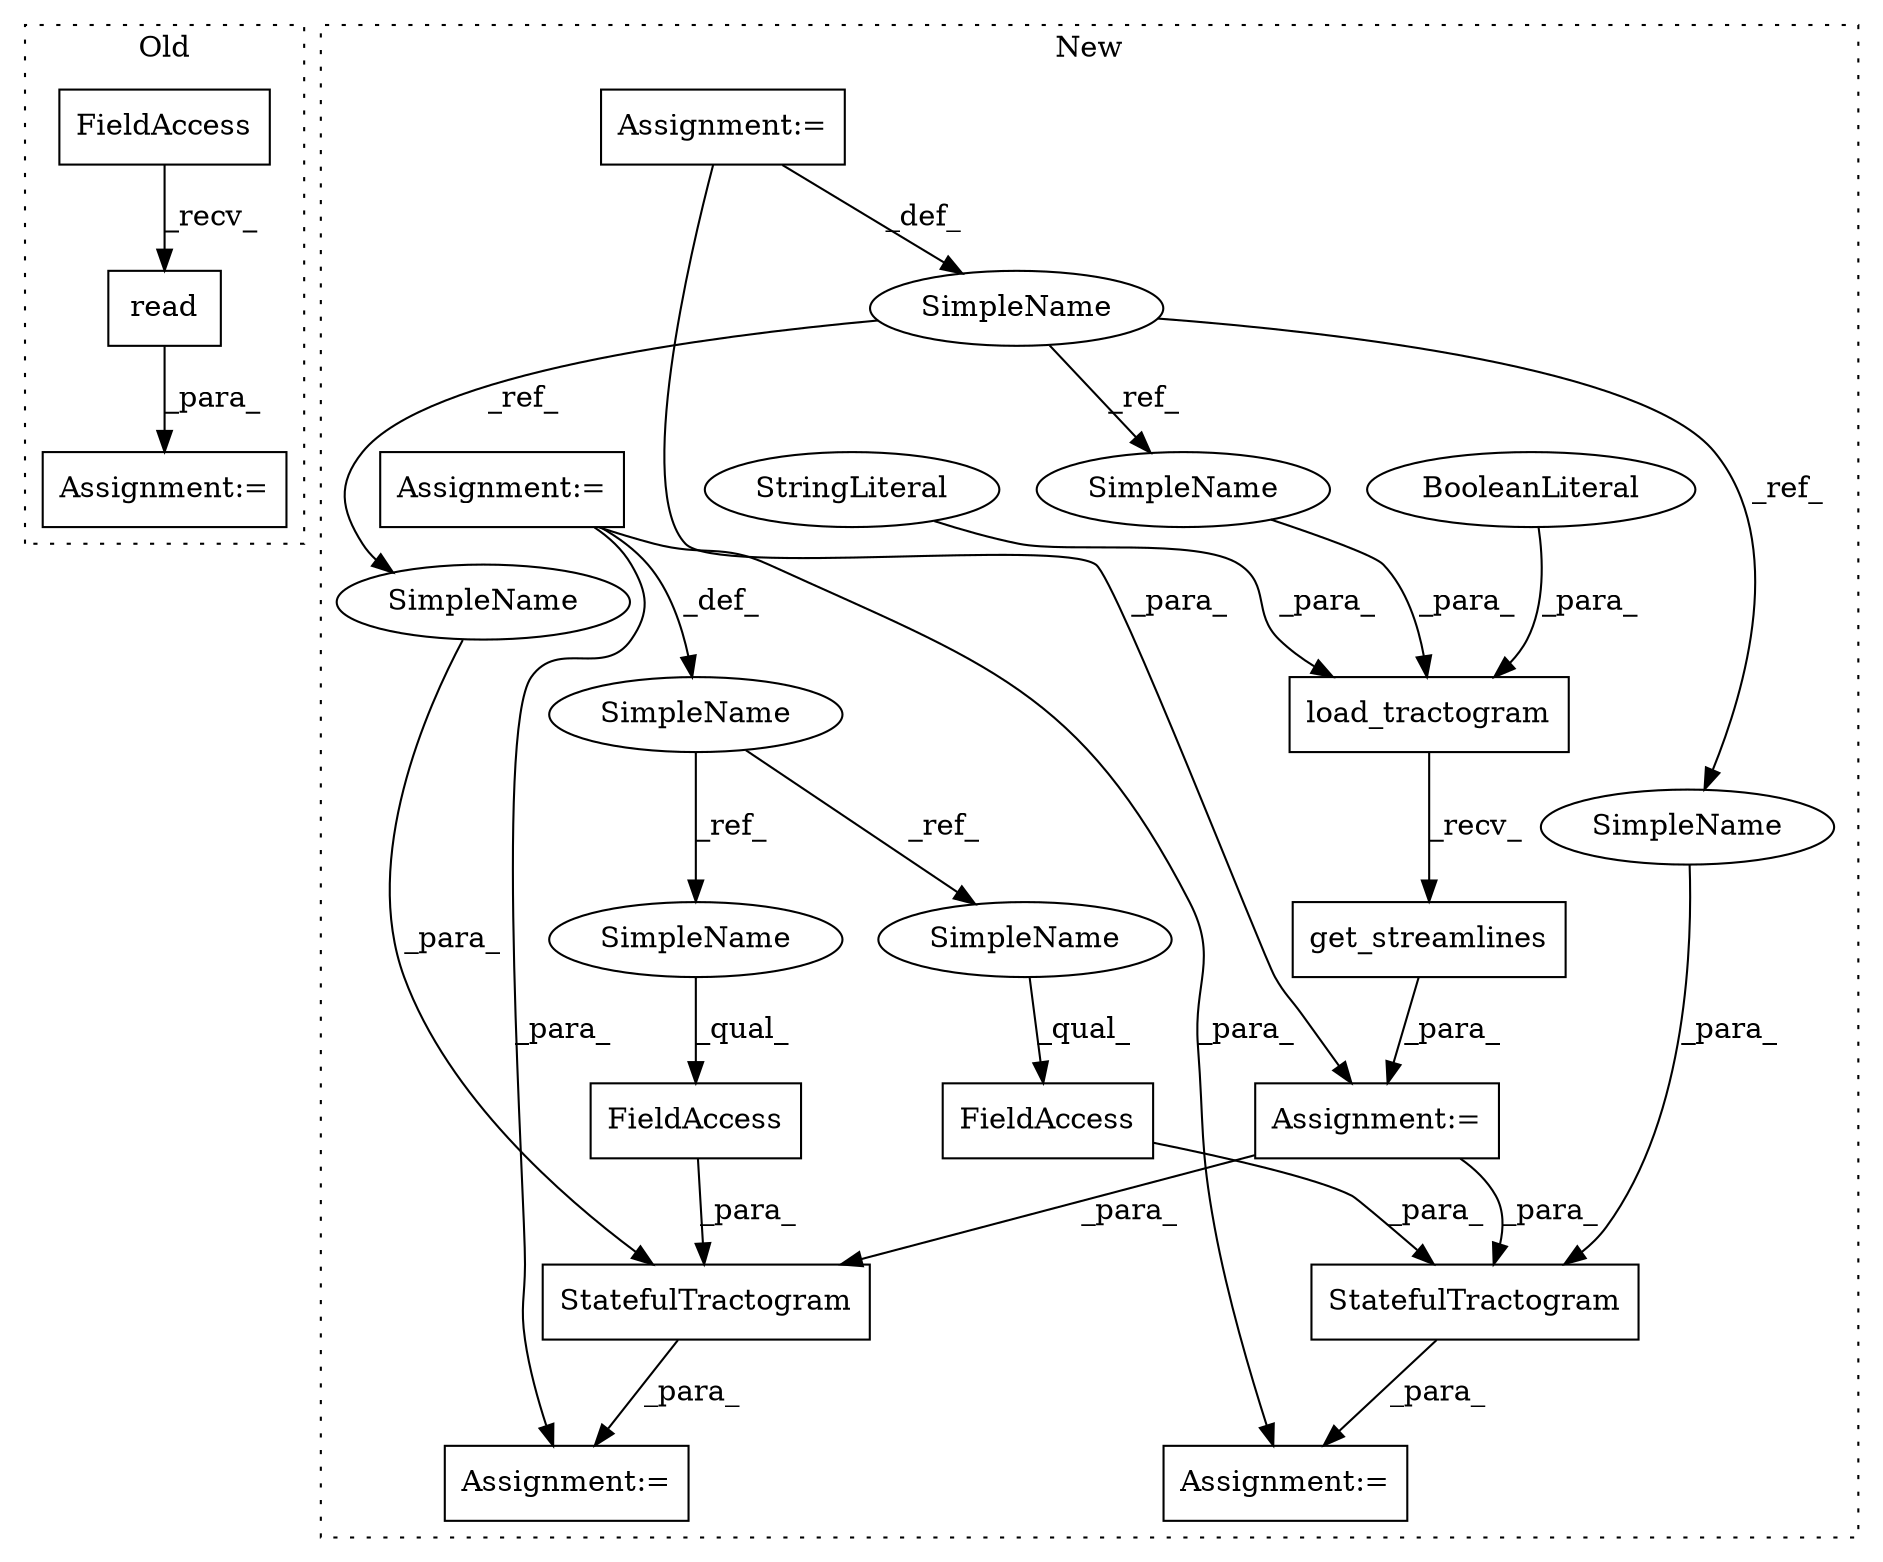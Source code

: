 digraph G {
subgraph cluster0 {
1 [label="read" a="32" s="1167,1192" l="5,1" shape="box"];
7 [label="FieldAccess" a="22" s="1150" l="16" shape="box"];
14 [label="Assignment:=" a="7" s="1148" l="2" shape="box"];
label = "Old";
style="dotted";
}
subgraph cluster1 {
2 [label="StatefulTractogram" a="32" s="1980,2022" l="19,1" shape="box"];
3 [label="get_streamlines" a="32" s="1488" l="17" shape="box"];
4 [label="SimpleName" a="42" s="1403" l="9" shape="ellipse"];
5 [label="StatefulTractogram" a="32" s="1614,1656" l="19,1" shape="box"];
6 [label="load_tractogram" a="32" s="1448,1486" l="16,1" shape="box"];
8 [label="FieldAccess" a="22" s="2011" l="11" shape="box"];
9 [label="SimpleName" a="42" s="1160" l="5" shape="ellipse"];
10 [label="FieldAccess" a="22" s="1645" l="11" shape="box"];
11 [label="BooleanLiteral" a="9" s="1481" l="5" shape="ellipse"];
12 [label="Assignment:=" a="7" s="1979" l="1" shape="box"];
13 [label="Assignment:=" a="7" s="1412" l="1" shape="box"];
15 [label="Assignment:=" a="7" s="1613" l="1" shape="box"];
16 [label="Assignment:=" a="7" s="1160" l="5" shape="box"];
17 [label="Assignment:=" a="7" s="1447" l="1" shape="box"];
18 [label="StringLiteral" a="45" s="1474" l="6" shape="ellipse"];
19 [label="SimpleName" a="42" s="1645" l="5" shape="ellipse"];
20 [label="SimpleName" a="42" s="2011" l="5" shape="ellipse"];
21 [label="SimpleName" a="42" s="1464" l="9" shape="ellipse"];
22 [label="SimpleName" a="42" s="1635" l="9" shape="ellipse"];
23 [label="SimpleName" a="42" s="2001" l="9" shape="ellipse"];
label = "New";
style="dotted";
}
1 -> 14 [label="_para_"];
2 -> 12 [label="_para_"];
3 -> 17 [label="_para_"];
4 -> 21 [label="_ref_"];
4 -> 22 [label="_ref_"];
4 -> 23 [label="_ref_"];
5 -> 15 [label="_para_"];
6 -> 3 [label="_recv_"];
7 -> 1 [label="_recv_"];
8 -> 2 [label="_para_"];
9 -> 19 [label="_ref_"];
9 -> 20 [label="_ref_"];
10 -> 5 [label="_para_"];
11 -> 6 [label="_para_"];
13 -> 4 [label="_def_"];
13 -> 17 [label="_para_"];
16 -> 15 [label="_para_"];
16 -> 9 [label="_def_"];
16 -> 12 [label="_para_"];
17 -> 2 [label="_para_"];
17 -> 5 [label="_para_"];
18 -> 6 [label="_para_"];
19 -> 10 [label="_qual_"];
20 -> 8 [label="_qual_"];
21 -> 6 [label="_para_"];
22 -> 5 [label="_para_"];
23 -> 2 [label="_para_"];
}